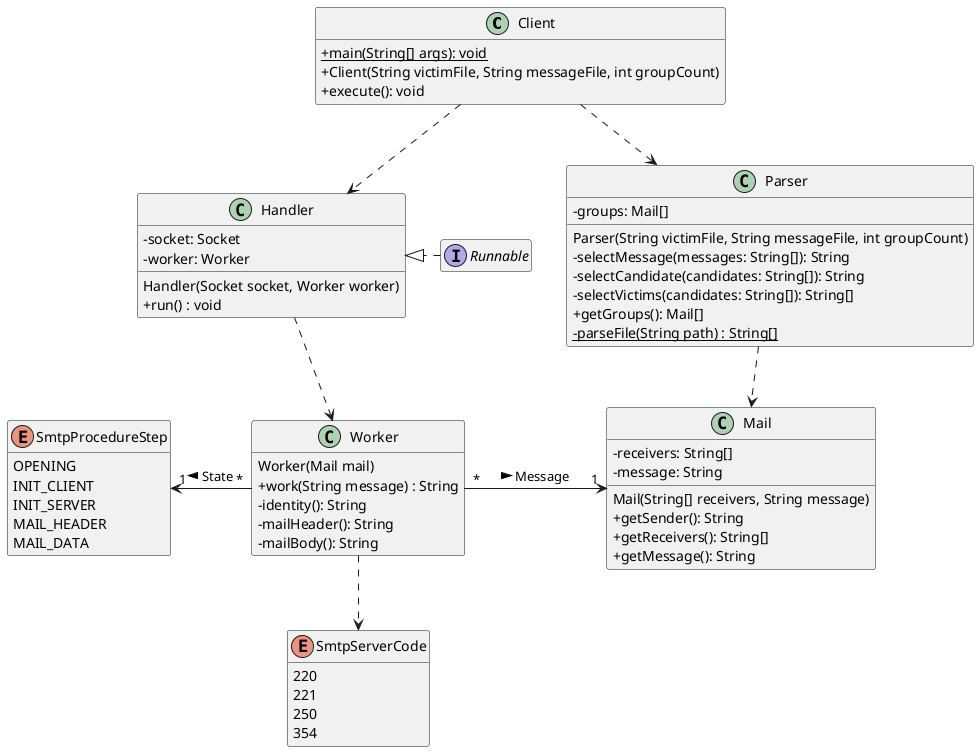 @startuml
'https://plantuml.com/class-diagram
skinparam classAttributeIconSize 0
skinparam groupInheritance 3
hide empty methods
hide empty members

class Client {
    {static} + main(String[] args): void
    + Client(String victimFile, String messageFile, int groupCount)
    + execute(): void
}

class Handler {
    - socket: Socket
    - worker: Worker
    Handler(Socket socket, Worker worker)
    + run() : void
}

class Worker {
    Worker(Mail mail)
    + work(String message) : String
    - identity(): String
    - mailHeader(): String
    - mailBody(): String
}

enum SmtpProcedureStep {
    OPENING
    INIT_CLIENT
    INIT_SERVER
    MAIL_HEADER
    MAIL_DATA
}

enum SmtpServerCode {
    220
    221
    250
    354
}

class Parser {
    - groups: Mail[]
    Parser(String victimFile, String messageFile, int groupCount)
    - selectMessage(messages: String[]): String
    - selectCandidate(candidates: String[]): String
    - selectVictims(candidates: String[]): String[]
    + getGroups(): Mail[]
    {static} - parseFile(String path) : String[]
}

class Mail {
    - receivers: String[]
    - message: String
    Mail(String[] receivers, String message)
    + getSender(): String
    + getReceivers(): String[]
    + getMessage(): String
}

interface Runnable

Client ..> Handler
Client ..> Parser
Handler .down.> Worker
Runnable .right.|> Handler
Parser ..> Mail
Worker "*" -right-> "1" Mail : "Message >"
Worker "*" -left-> "1" SmtpProcedureStep : "State >"
Worker .down.> SmtpServerCode
@enduml